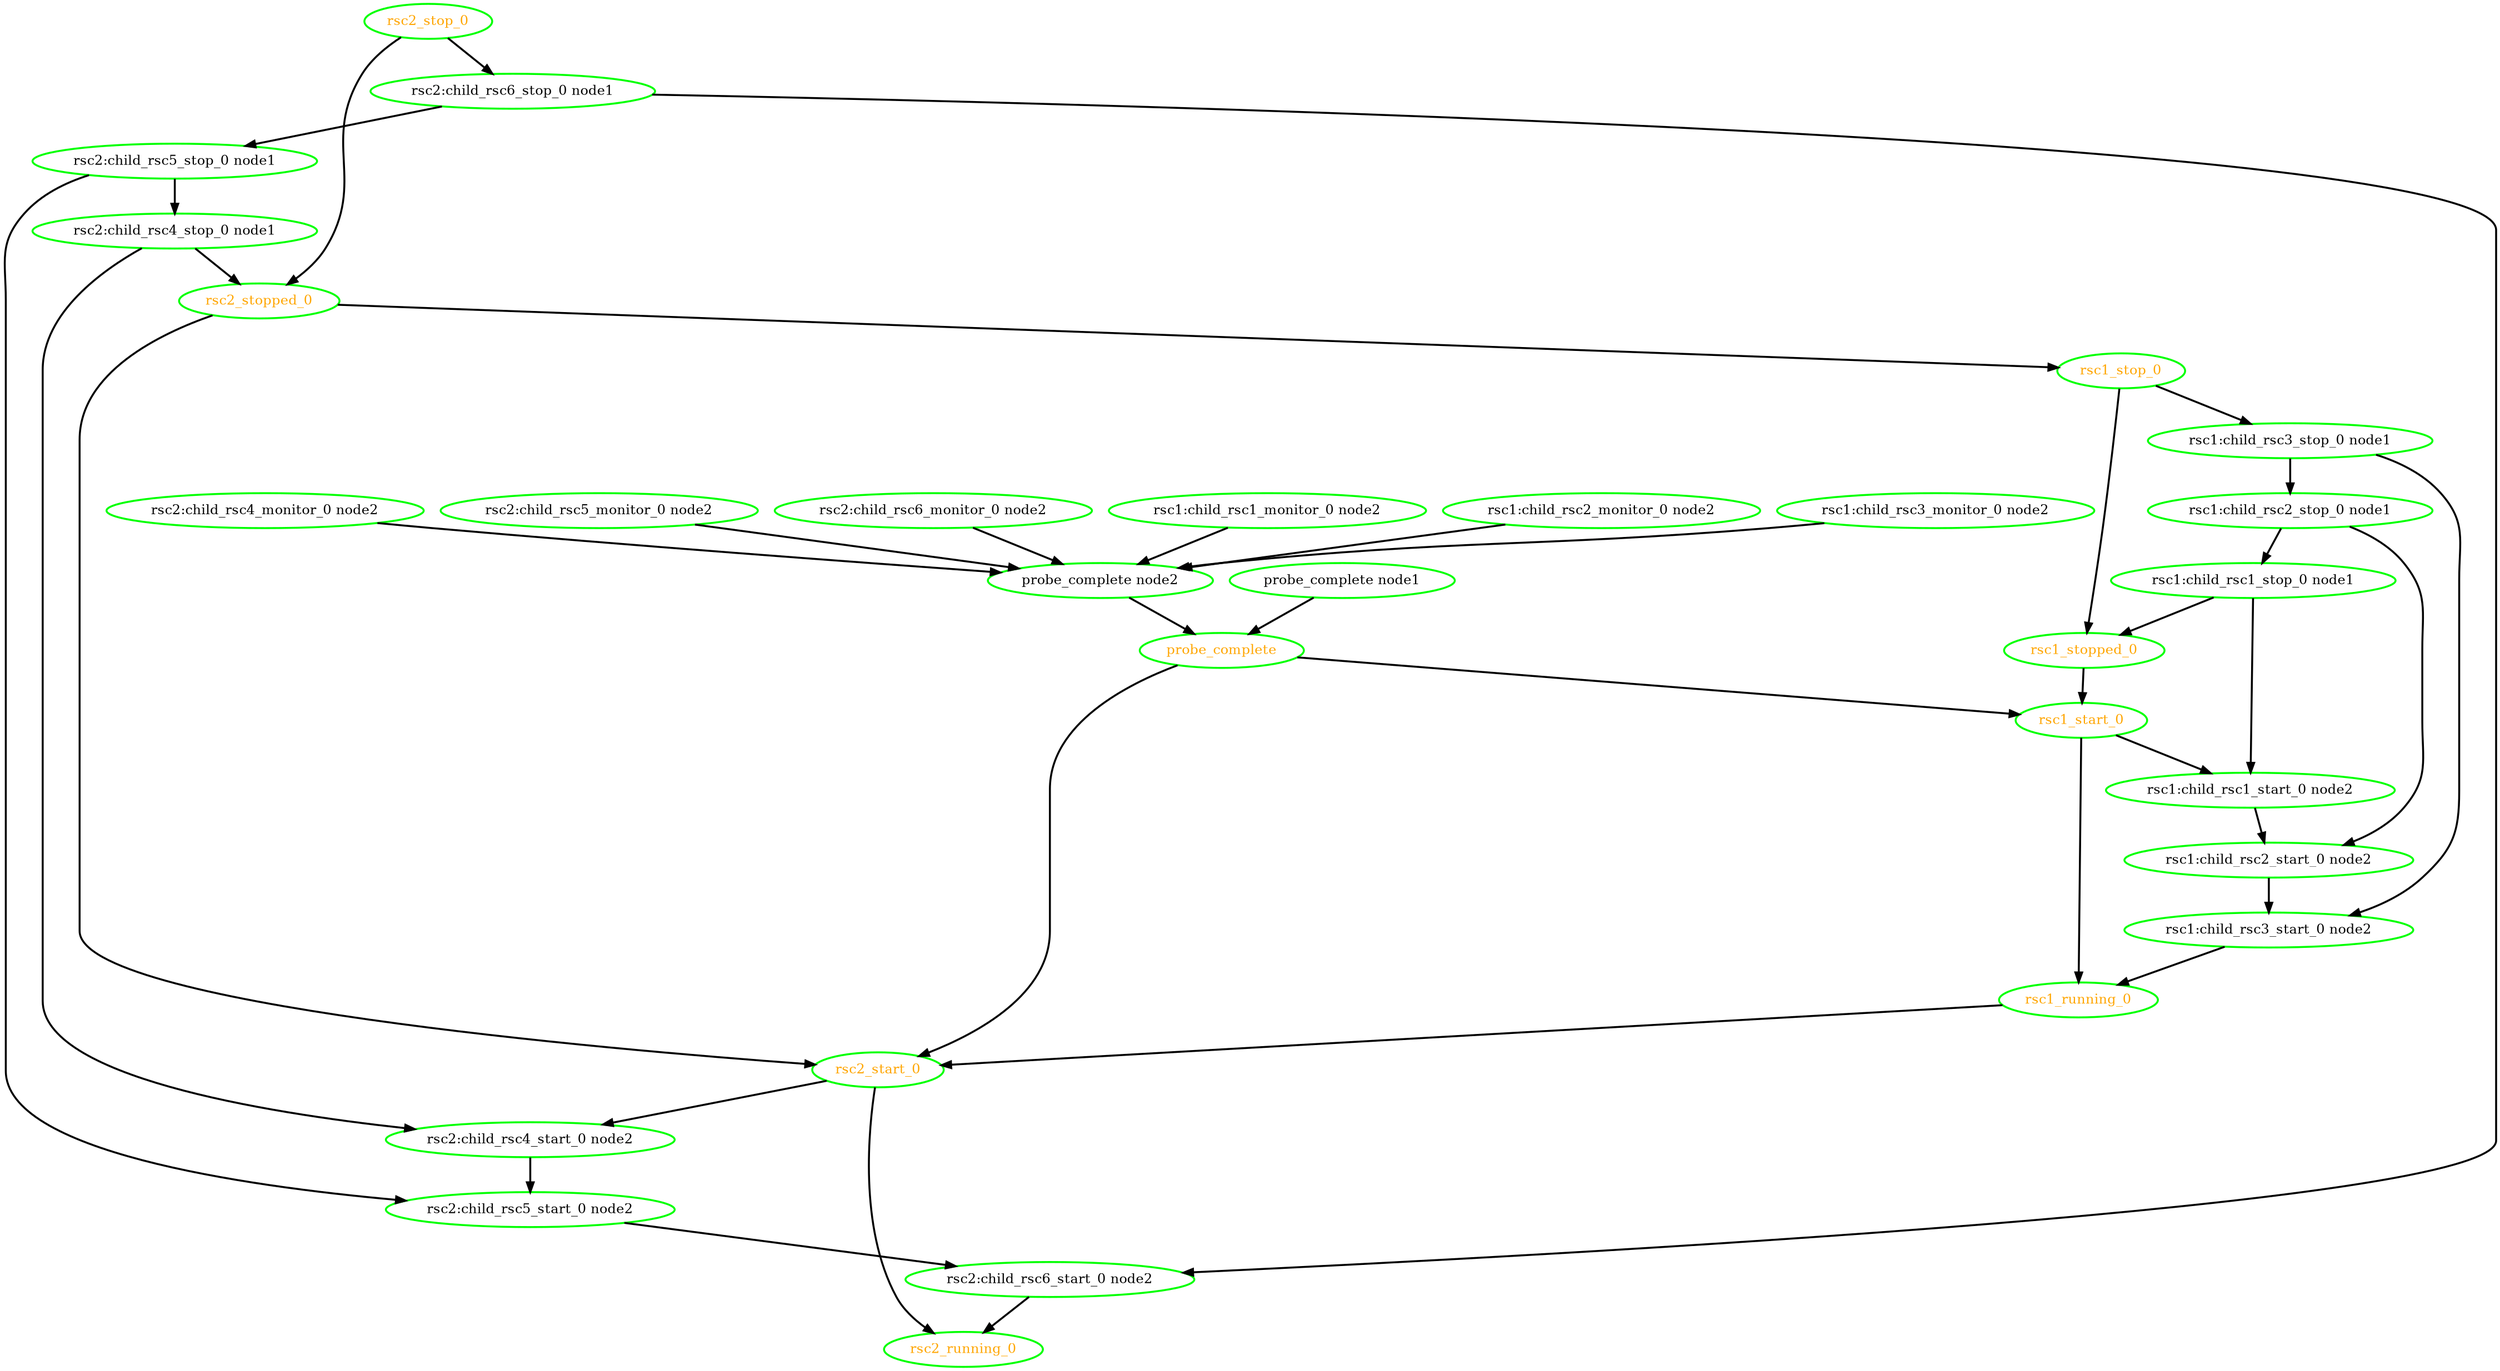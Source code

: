 digraph "g" {
	size = "30,30"
"probe_complete" [ style=bold color="green" fontcolor="orange" ]
"probe_complete node1" [ style=bold color="green" fontcolor="black" ]
"probe_complete node2" [ style=bold color="green" fontcolor="black" ]
"rsc1:child_rsc1_monitor_0 node2" [ style=bold color="green" fontcolor="black" ]
"rsc1:child_rsc2_monitor_0 node2" [ style=bold color="green" fontcolor="black" ]
"rsc1:child_rsc3_monitor_0 node2" [ style=bold color="green" fontcolor="black" ]
"rsc2:child_rsc4_monitor_0 node2" [ style=bold color="green" fontcolor="black" ]
"rsc2:child_rsc5_monitor_0 node2" [ style=bold color="green" fontcolor="black" ]
"rsc2:child_rsc6_monitor_0 node2" [ style=bold color="green" fontcolor="black" ]
"rsc1:child_rsc1_stop_0 node1" [ style=bold color="green" fontcolor="black" ]
"rsc1:child_rsc1_start_0 node2" [ style=bold color="green" fontcolor="black" ]
"rsc1:child_rsc2_stop_0 node1" [ style=bold color="green" fontcolor="black" ]
"rsc1:child_rsc2_start_0 node2" [ style=bold color="green" fontcolor="black" ]
"rsc1:child_rsc3_stop_0 node1" [ style=bold color="green" fontcolor="black" ]
"rsc1:child_rsc3_start_0 node2" [ style=bold color="green" fontcolor="black" ]
"rsc1_start_0" [ style=bold color="green" fontcolor="orange" ]
"rsc1_running_0" [ style=bold color="green" fontcolor="orange" ]
"rsc1_stop_0" [ style=bold color="green" fontcolor="orange" ]
"rsc1_stopped_0" [ style=bold color="green" fontcolor="orange" ]
"rsc2:child_rsc4_stop_0 node1" [ style=bold color="green" fontcolor="black" ]
"rsc2:child_rsc4_start_0 node2" [ style=bold color="green" fontcolor="black" ]
"rsc2:child_rsc5_stop_0 node1" [ style=bold color="green" fontcolor="black" ]
"rsc2:child_rsc5_start_0 node2" [ style=bold color="green" fontcolor="black" ]
"rsc2:child_rsc6_stop_0 node1" [ style=bold color="green" fontcolor="black" ]
"rsc2:child_rsc6_start_0 node2" [ style=bold color="green" fontcolor="black" ]
"rsc2_start_0" [ style=bold color="green" fontcolor="orange" ]
"rsc2_running_0" [ style=bold color="green" fontcolor="orange" ]
"rsc2_stop_0" [ style=bold color="green" fontcolor="orange" ]
"rsc2_stopped_0" [ style=bold color="green" fontcolor="orange" ]
"probe_complete node1" -> "probe_complete" [ style = bold]
"probe_complete node2" -> "probe_complete" [ style = bold]
"rsc1:child_rsc1_monitor_0 node2" -> "probe_complete node2" [ style = bold]
"rsc1:child_rsc2_monitor_0 node2" -> "probe_complete node2" [ style = bold]
"rsc1:child_rsc3_monitor_0 node2" -> "probe_complete node2" [ style = bold]
"rsc2:child_rsc4_monitor_0 node2" -> "probe_complete node2" [ style = bold]
"rsc2:child_rsc5_monitor_0 node2" -> "probe_complete node2" [ style = bold]
"rsc2:child_rsc6_monitor_0 node2" -> "probe_complete node2" [ style = bold]
"rsc1:child_rsc2_stop_0 node1" -> "rsc1:child_rsc1_stop_0 node1" [ style = bold]
"rsc1:child_rsc1_stop_0 node1" -> "rsc1:child_rsc1_start_0 node2" [ style = bold]
"rsc1_start_0" -> "rsc1:child_rsc1_start_0 node2" [ style = bold]
"rsc1:child_rsc3_stop_0 node1" -> "rsc1:child_rsc2_stop_0 node1" [ style = bold]
"rsc1:child_rsc1_start_0 node2" -> "rsc1:child_rsc2_start_0 node2" [ style = bold]
"rsc1:child_rsc2_stop_0 node1" -> "rsc1:child_rsc2_start_0 node2" [ style = bold]
"rsc1_stop_0" -> "rsc1:child_rsc3_stop_0 node1" [ style = bold]
"rsc1:child_rsc2_start_0 node2" -> "rsc1:child_rsc3_start_0 node2" [ style = bold]
"rsc1:child_rsc3_stop_0 node1" -> "rsc1:child_rsc3_start_0 node2" [ style = bold]
"probe_complete" -> "rsc1_start_0" [ style = bold]
"rsc1_stopped_0" -> "rsc1_start_0" [ style = bold]
"rsc1:child_rsc3_start_0 node2" -> "rsc1_running_0" [ style = bold]
"rsc1_start_0" -> "rsc1_running_0" [ style = bold]
"rsc2_stopped_0" -> "rsc1_stop_0" [ style = bold]
"rsc1:child_rsc1_stop_0 node1" -> "rsc1_stopped_0" [ style = bold]
"rsc1_stop_0" -> "rsc1_stopped_0" [ style = bold]
"rsc2:child_rsc5_stop_0 node1" -> "rsc2:child_rsc4_stop_0 node1" [ style = bold]
"rsc2:child_rsc4_stop_0 node1" -> "rsc2:child_rsc4_start_0 node2" [ style = bold]
"rsc2_start_0" -> "rsc2:child_rsc4_start_0 node2" [ style = bold]
"rsc2:child_rsc6_stop_0 node1" -> "rsc2:child_rsc5_stop_0 node1" [ style = bold]
"rsc2:child_rsc4_start_0 node2" -> "rsc2:child_rsc5_start_0 node2" [ style = bold]
"rsc2:child_rsc5_stop_0 node1" -> "rsc2:child_rsc5_start_0 node2" [ style = bold]
"rsc2_stop_0" -> "rsc2:child_rsc6_stop_0 node1" [ style = bold]
"rsc2:child_rsc5_start_0 node2" -> "rsc2:child_rsc6_start_0 node2" [ style = bold]
"rsc2:child_rsc6_stop_0 node1" -> "rsc2:child_rsc6_start_0 node2" [ style = bold]
"probe_complete" -> "rsc2_start_0" [ style = bold]
"rsc1_running_0" -> "rsc2_start_0" [ style = bold]
"rsc2_stopped_0" -> "rsc2_start_0" [ style = bold]
"rsc2:child_rsc6_start_0 node2" -> "rsc2_running_0" [ style = bold]
"rsc2_start_0" -> "rsc2_running_0" [ style = bold]
"rsc2:child_rsc4_stop_0 node1" -> "rsc2_stopped_0" [ style = bold]
"rsc2_stop_0" -> "rsc2_stopped_0" [ style = bold]
}
